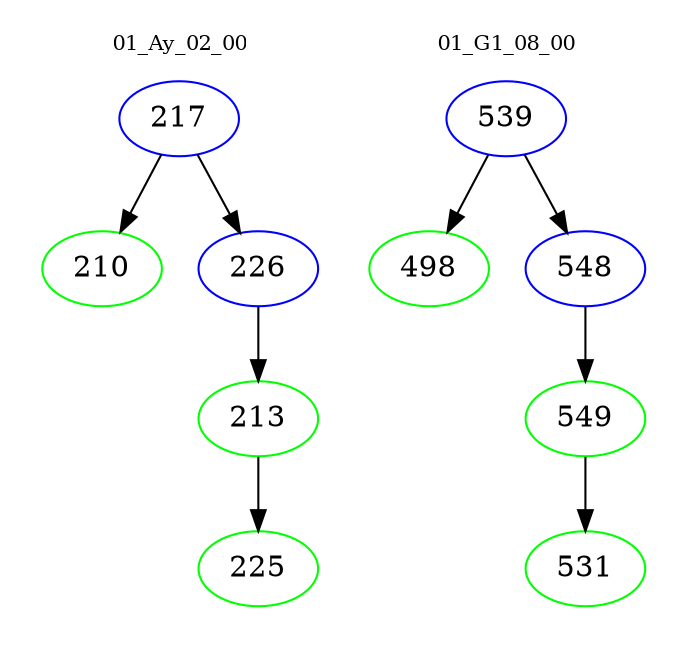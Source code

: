 digraph{
subgraph cluster_0 {
color = white
label = "01_Ay_02_00";
fontsize=10;
T0_217 [label="217", color="blue"]
T0_217 -> T0_210 [color="black"]
T0_210 [label="210", color="green"]
T0_217 -> T0_226 [color="black"]
T0_226 [label="226", color="blue"]
T0_226 -> T0_213 [color="black"]
T0_213 [label="213", color="green"]
T0_213 -> T0_225 [color="black"]
T0_225 [label="225", color="green"]
}
subgraph cluster_1 {
color = white
label = "01_G1_08_00";
fontsize=10;
T1_539 [label="539", color="blue"]
T1_539 -> T1_498 [color="black"]
T1_498 [label="498", color="green"]
T1_539 -> T1_548 [color="black"]
T1_548 [label="548", color="blue"]
T1_548 -> T1_549 [color="black"]
T1_549 [label="549", color="green"]
T1_549 -> T1_531 [color="black"]
T1_531 [label="531", color="green"]
}
}

